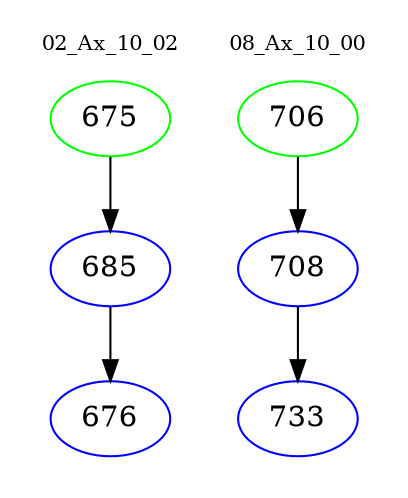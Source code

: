 digraph{
subgraph cluster_0 {
color = white
label = "02_Ax_10_02";
fontsize=10;
T0_675 [label="675", color="green"]
T0_675 -> T0_685 [color="black"]
T0_685 [label="685", color="blue"]
T0_685 -> T0_676 [color="black"]
T0_676 [label="676", color="blue"]
}
subgraph cluster_1 {
color = white
label = "08_Ax_10_00";
fontsize=10;
T1_706 [label="706", color="green"]
T1_706 -> T1_708 [color="black"]
T1_708 [label="708", color="blue"]
T1_708 -> T1_733 [color="black"]
T1_733 [label="733", color="blue"]
}
}
